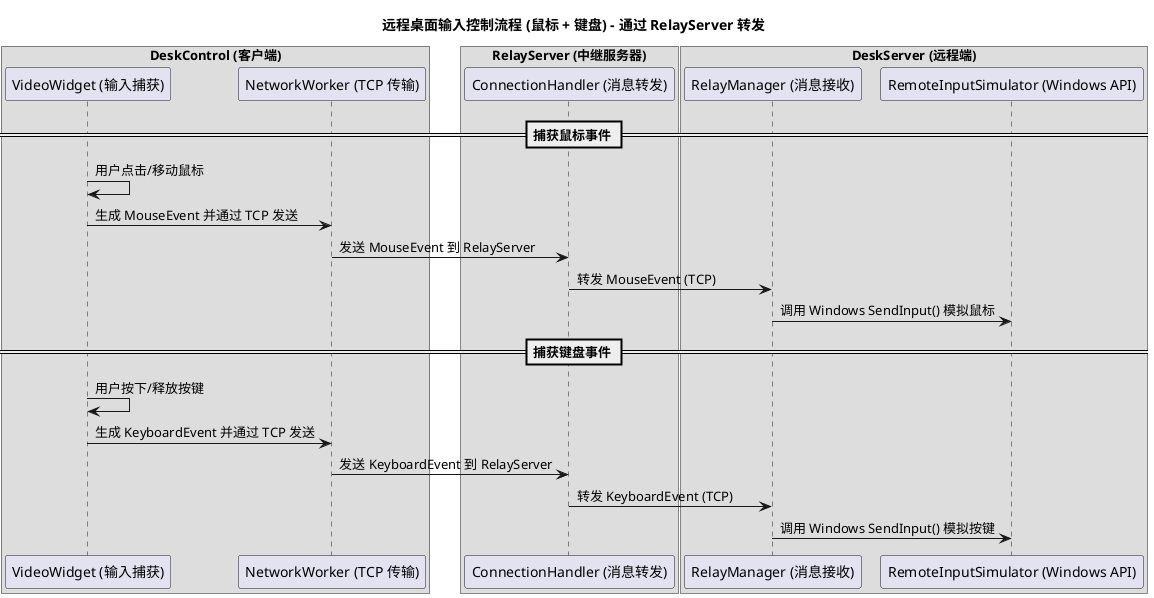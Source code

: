 @startuml
title 远程桌面输入控制流程 (鼠标 + 键盘) - 通过 RelayServer 转发

box "DeskControl (客户端)"
    participant "VideoWidget (输入捕获)" as VideoWidget
    participant "NetworkWorker (TCP 传输)" as NetworkWorker
end box

box "RelayServer (中继服务器)"
    participant "ConnectionHandler (消息转发)" as RelayRouter
end box

box "DeskServer (远程端)"
    participant "RelayManager (消息接收)" as RelayManager
    participant "RemoteInputSimulator (Windows API)" as RemoteInputSimulator
end box

== 捕获鼠标事件 ==
VideoWidget -> VideoWidget : 用户点击/移动鼠标
VideoWidget -> NetworkWorker : 生成 MouseEvent 并通过 TCP 发送
NetworkWorker -> RelayRouter : 发送 MouseEvent 到 RelayServer
RelayRouter -> RelayManager : 转发 MouseEvent (TCP)
RelayManager -> RemoteInputSimulator : 调用 Windows SendInput() 模拟鼠标

== 捕获键盘事件 ==
VideoWidget -> VideoWidget : 用户按下/释放按键
VideoWidget -> NetworkWorker : 生成 KeyboardEvent 并通过 TCP 发送
NetworkWorker -> RelayRouter : 发送 KeyboardEvent 到 RelayServer
RelayRouter -> RelayManager : 转发 KeyboardEvent (TCP)
RelayManager -> RemoteInputSimulator : 调用 Windows SendInput() 模拟按键

@enduml
